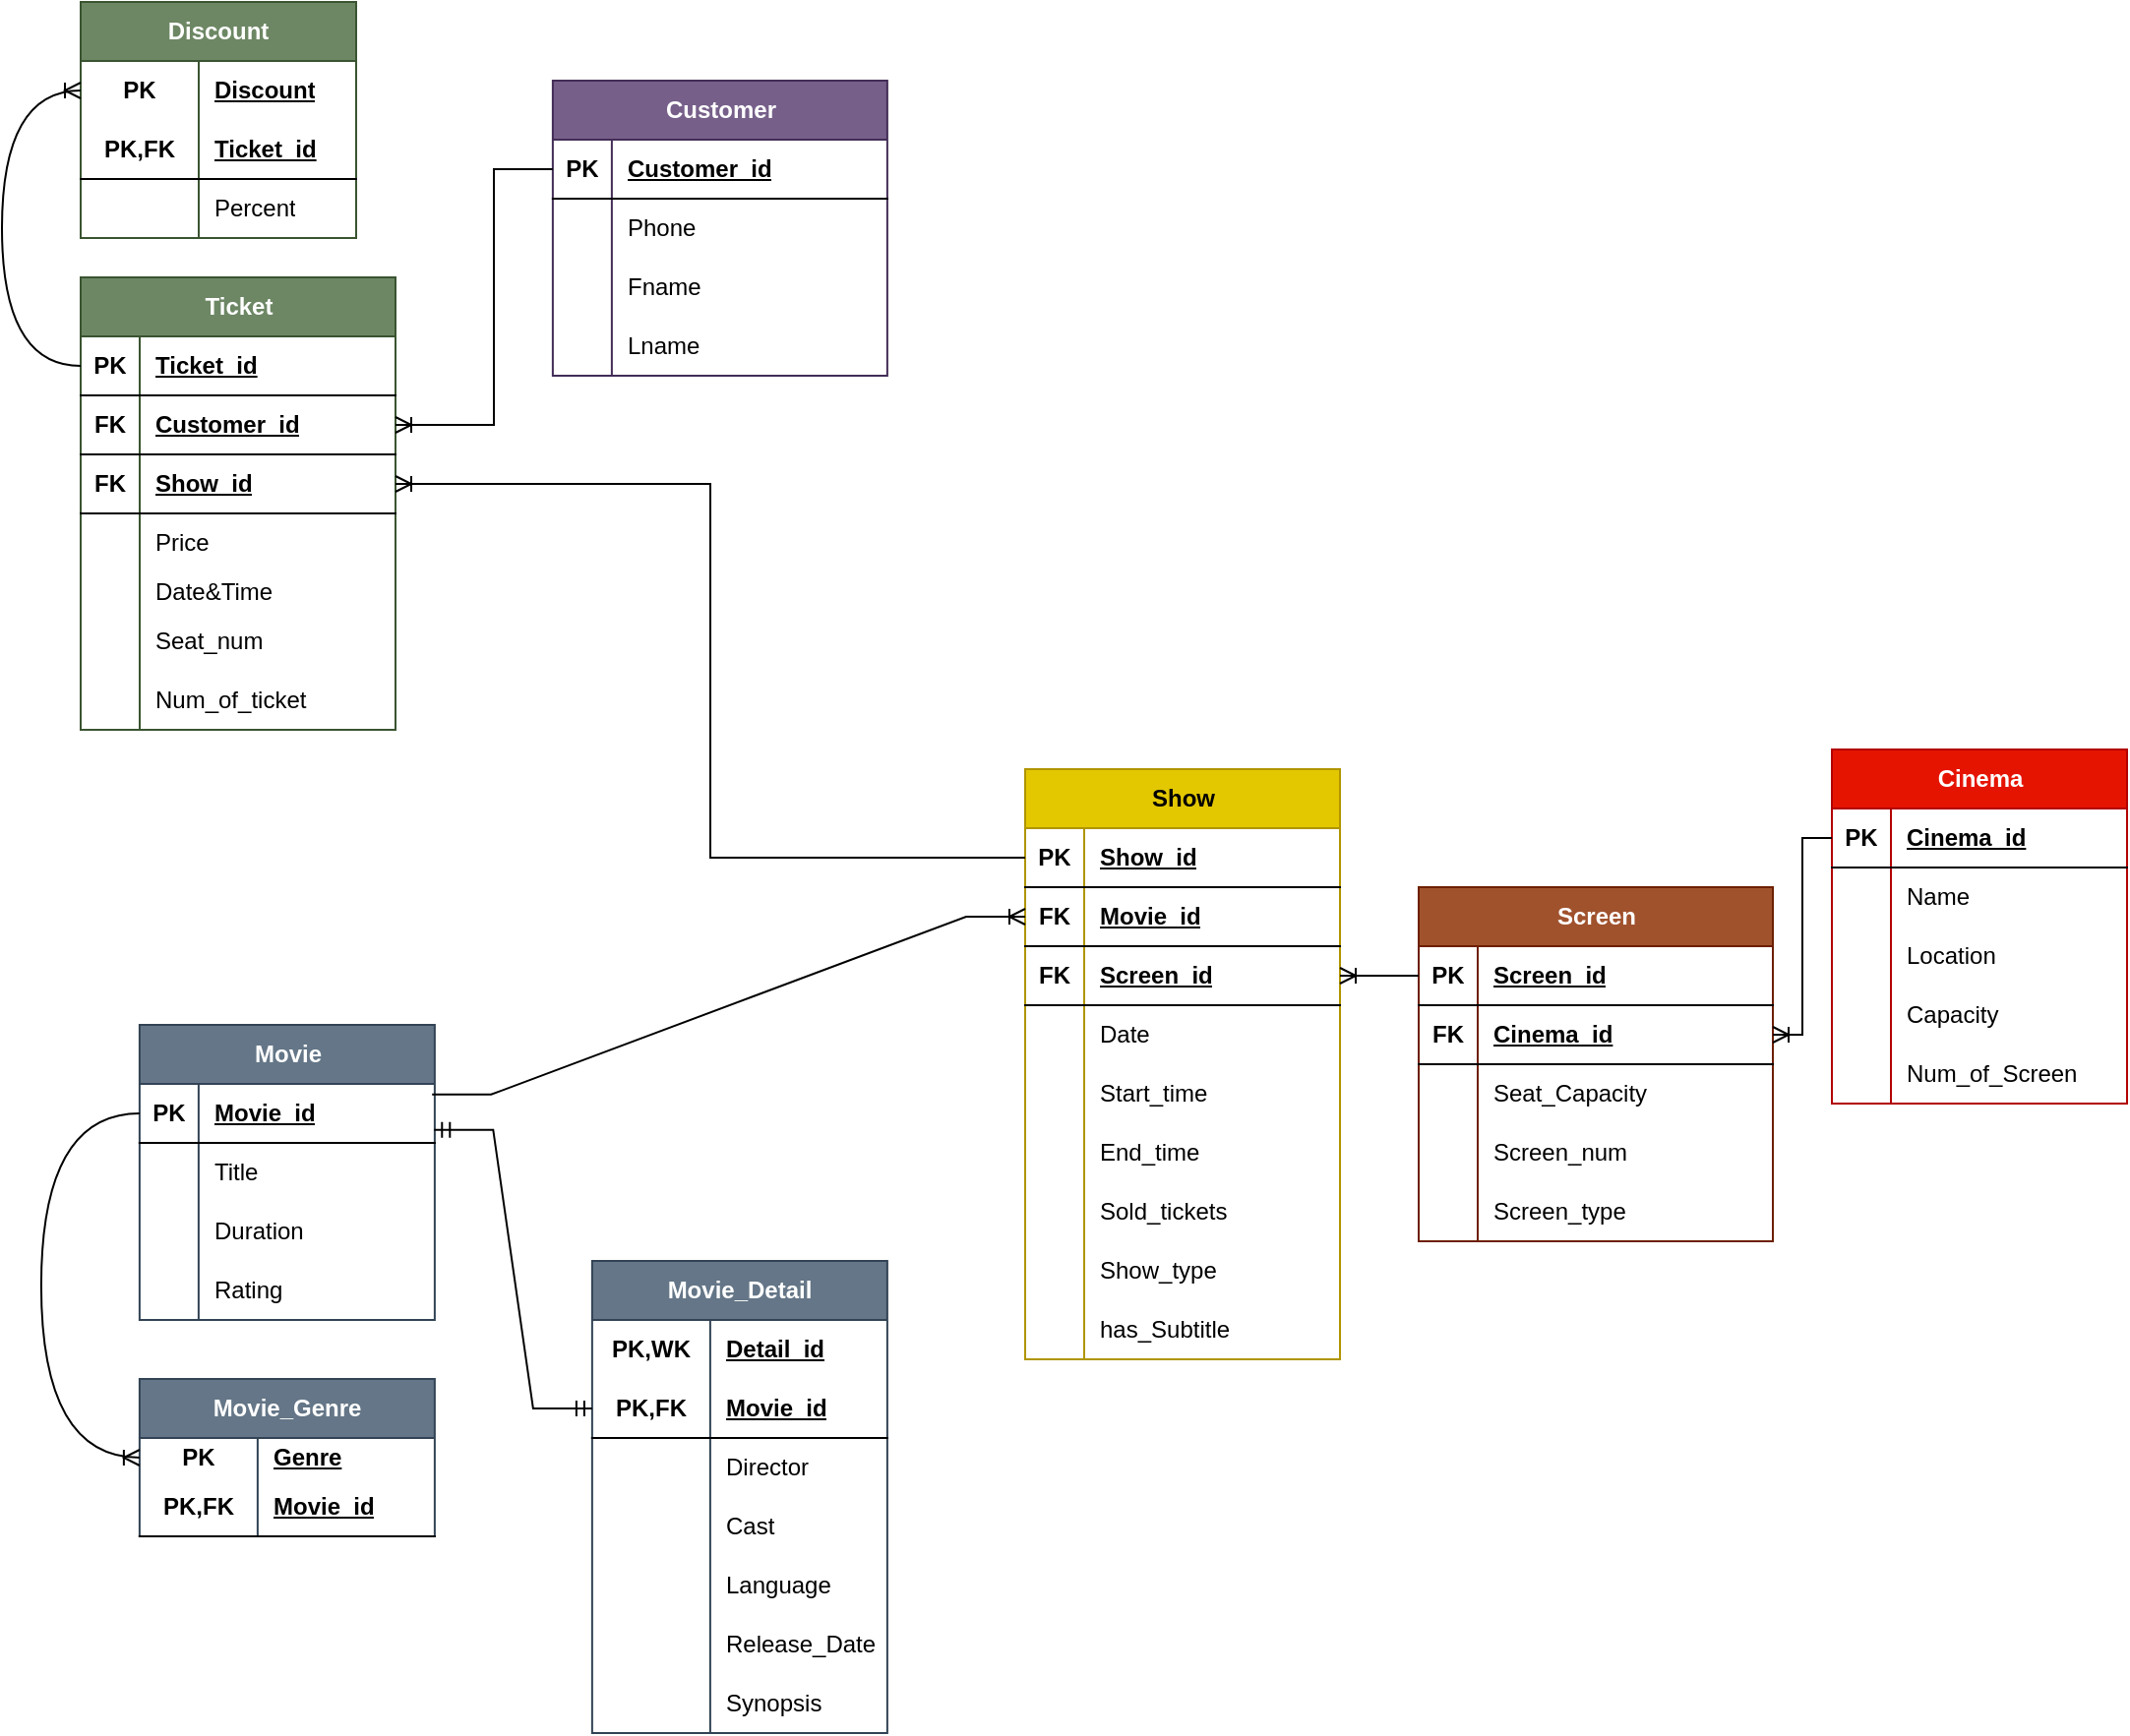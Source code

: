 <mxfile version="24.8.9">
  <diagram name="Page-1" id="zPYpOuKG7bTIzIyptH4X">
    <mxGraphModel dx="1358" dy="549" grid="1" gridSize="10" guides="1" tooltips="1" connect="1" arrows="1" fold="1" page="1" pageScale="1" pageWidth="1100" pageHeight="1700" math="0" shadow="0">
      <root>
        <mxCell id="0" />
        <mxCell id="1" parent="0" />
        <mxCell id="NVBRRM7AoFWzgKmn8d_e-18" value="Movie" style="shape=table;startSize=30;container=1;collapsible=1;childLayout=tableLayout;fixedRows=1;rowLines=0;fontStyle=1;align=center;resizeLast=1;html=1;fillColor=#647687;fontColor=#ffffff;strokeColor=#314354;" parent="1" vertex="1">
          <mxGeometry x="79.94" y="640" width="150" height="150" as="geometry" />
        </mxCell>
        <mxCell id="NVBRRM7AoFWzgKmn8d_e-19" value="" style="shape=tableRow;horizontal=0;startSize=0;swimlaneHead=0;swimlaneBody=0;fillColor=none;collapsible=0;dropTarget=0;points=[[0,0.5],[1,0.5]];portConstraint=eastwest;top=0;left=0;right=0;bottom=1;" parent="NVBRRM7AoFWzgKmn8d_e-18" vertex="1">
          <mxGeometry y="30" width="150" height="30" as="geometry" />
        </mxCell>
        <mxCell id="NVBRRM7AoFWzgKmn8d_e-20" value="PK" style="shape=partialRectangle;connectable=0;fillColor=none;top=0;left=0;bottom=0;right=0;fontStyle=1;overflow=hidden;whiteSpace=wrap;html=1;" parent="NVBRRM7AoFWzgKmn8d_e-19" vertex="1">
          <mxGeometry width="30" height="30" as="geometry">
            <mxRectangle width="30" height="30" as="alternateBounds" />
          </mxGeometry>
        </mxCell>
        <mxCell id="NVBRRM7AoFWzgKmn8d_e-21" value="Movie_id" style="shape=partialRectangle;connectable=0;fillColor=none;top=0;left=0;bottom=0;right=0;align=left;spacingLeft=6;fontStyle=5;overflow=hidden;whiteSpace=wrap;html=1;" parent="NVBRRM7AoFWzgKmn8d_e-19" vertex="1">
          <mxGeometry x="30" width="120" height="30" as="geometry">
            <mxRectangle width="120" height="30" as="alternateBounds" />
          </mxGeometry>
        </mxCell>
        <mxCell id="NVBRRM7AoFWzgKmn8d_e-25" value="" style="shape=tableRow;horizontal=0;startSize=0;swimlaneHead=0;swimlaneBody=0;fillColor=none;collapsible=0;dropTarget=0;points=[[0,0.5],[1,0.5]];portConstraint=eastwest;top=0;left=0;right=0;bottom=0;" parent="NVBRRM7AoFWzgKmn8d_e-18" vertex="1">
          <mxGeometry y="60" width="150" height="30" as="geometry" />
        </mxCell>
        <mxCell id="NVBRRM7AoFWzgKmn8d_e-26" value="" style="shape=partialRectangle;connectable=0;fillColor=none;top=0;left=0;bottom=0;right=0;editable=1;overflow=hidden;whiteSpace=wrap;html=1;" parent="NVBRRM7AoFWzgKmn8d_e-25" vertex="1">
          <mxGeometry width="30" height="30" as="geometry">
            <mxRectangle width="30" height="30" as="alternateBounds" />
          </mxGeometry>
        </mxCell>
        <mxCell id="NVBRRM7AoFWzgKmn8d_e-27" value="Title" style="shape=partialRectangle;connectable=0;fillColor=none;top=0;left=0;bottom=0;right=0;align=left;spacingLeft=6;overflow=hidden;whiteSpace=wrap;html=1;" parent="NVBRRM7AoFWzgKmn8d_e-25" vertex="1">
          <mxGeometry x="30" width="120" height="30" as="geometry">
            <mxRectangle width="120" height="30" as="alternateBounds" />
          </mxGeometry>
        </mxCell>
        <mxCell id="NVBRRM7AoFWzgKmn8d_e-22" value="" style="shape=tableRow;horizontal=0;startSize=0;swimlaneHead=0;swimlaneBody=0;fillColor=none;collapsible=0;dropTarget=0;points=[[0,0.5],[1,0.5]];portConstraint=eastwest;top=0;left=0;right=0;bottom=0;" parent="NVBRRM7AoFWzgKmn8d_e-18" vertex="1">
          <mxGeometry y="90" width="150" height="30" as="geometry" />
        </mxCell>
        <mxCell id="NVBRRM7AoFWzgKmn8d_e-23" value="" style="shape=partialRectangle;connectable=0;fillColor=none;top=0;left=0;bottom=0;right=0;editable=1;overflow=hidden;whiteSpace=wrap;html=1;" parent="NVBRRM7AoFWzgKmn8d_e-22" vertex="1">
          <mxGeometry width="30" height="30" as="geometry">
            <mxRectangle width="30" height="30" as="alternateBounds" />
          </mxGeometry>
        </mxCell>
        <mxCell id="NVBRRM7AoFWzgKmn8d_e-24" value="Duration" style="shape=partialRectangle;connectable=0;fillColor=none;top=0;left=0;bottom=0;right=0;align=left;spacingLeft=6;overflow=hidden;whiteSpace=wrap;html=1;" parent="NVBRRM7AoFWzgKmn8d_e-22" vertex="1">
          <mxGeometry x="30" width="120" height="30" as="geometry">
            <mxRectangle width="120" height="30" as="alternateBounds" />
          </mxGeometry>
        </mxCell>
        <mxCell id="NVBRRM7AoFWzgKmn8d_e-28" value="" style="shape=tableRow;horizontal=0;startSize=0;swimlaneHead=0;swimlaneBody=0;fillColor=none;collapsible=0;dropTarget=0;points=[[0,0.5],[1,0.5]];portConstraint=eastwest;top=0;left=0;right=0;bottom=0;" parent="NVBRRM7AoFWzgKmn8d_e-18" vertex="1">
          <mxGeometry y="120" width="150" height="30" as="geometry" />
        </mxCell>
        <mxCell id="NVBRRM7AoFWzgKmn8d_e-29" value="" style="shape=partialRectangle;connectable=0;fillColor=none;top=0;left=0;bottom=0;right=0;editable=1;overflow=hidden;whiteSpace=wrap;html=1;" parent="NVBRRM7AoFWzgKmn8d_e-28" vertex="1">
          <mxGeometry width="30" height="30" as="geometry">
            <mxRectangle width="30" height="30" as="alternateBounds" />
          </mxGeometry>
        </mxCell>
        <mxCell id="NVBRRM7AoFWzgKmn8d_e-30" value="Rating" style="shape=partialRectangle;connectable=0;fillColor=none;top=0;left=0;bottom=0;right=0;align=left;spacingLeft=6;overflow=hidden;whiteSpace=wrap;html=1;" parent="NVBRRM7AoFWzgKmn8d_e-28" vertex="1">
          <mxGeometry x="30" width="120" height="30" as="geometry">
            <mxRectangle width="120" height="30" as="alternateBounds" />
          </mxGeometry>
        </mxCell>
        <mxCell id="NVBRRM7AoFWzgKmn8d_e-76" value="&lt;span style=&quot;text-wrap-mode: nowrap;&quot;&gt;Movie_Genre&lt;/span&gt;" style="shape=table;startSize=30;container=1;collapsible=1;childLayout=tableLayout;fixedRows=1;rowLines=0;fontStyle=1;align=center;resizeLast=1;html=1;whiteSpace=wrap;fillColor=#647687;fontColor=#ffffff;strokeColor=#314354;" parent="1" vertex="1">
          <mxGeometry x="79.94" y="820" width="150" height="80" as="geometry" />
        </mxCell>
        <mxCell id="NVBRRM7AoFWzgKmn8d_e-77" value="" style="shape=tableRow;horizontal=0;startSize=0;swimlaneHead=0;swimlaneBody=0;fillColor=none;collapsible=0;dropTarget=0;points=[[0,0.5],[1,0.5]];portConstraint=eastwest;top=0;left=0;right=0;bottom=0;html=1;" parent="NVBRRM7AoFWzgKmn8d_e-76" vertex="1">
          <mxGeometry y="30" width="150" height="20" as="geometry" />
        </mxCell>
        <mxCell id="NVBRRM7AoFWzgKmn8d_e-78" value="PK" style="shape=partialRectangle;connectable=0;fillColor=none;top=0;left=0;bottom=0;right=0;fontStyle=1;overflow=hidden;html=1;whiteSpace=wrap;" parent="NVBRRM7AoFWzgKmn8d_e-77" vertex="1">
          <mxGeometry width="60" height="20" as="geometry">
            <mxRectangle width="60" height="20" as="alternateBounds" />
          </mxGeometry>
        </mxCell>
        <mxCell id="NVBRRM7AoFWzgKmn8d_e-79" value="Genre" style="shape=partialRectangle;connectable=0;fillColor=none;top=0;left=0;bottom=0;right=0;align=left;spacingLeft=6;fontStyle=5;overflow=hidden;html=1;whiteSpace=wrap;" parent="NVBRRM7AoFWzgKmn8d_e-77" vertex="1">
          <mxGeometry x="60" width="90" height="20" as="geometry">
            <mxRectangle width="90" height="20" as="alternateBounds" />
          </mxGeometry>
        </mxCell>
        <mxCell id="NVBRRM7AoFWzgKmn8d_e-80" value="" style="shape=tableRow;horizontal=0;startSize=0;swimlaneHead=0;swimlaneBody=0;fillColor=none;collapsible=0;dropTarget=0;points=[[0,0.5],[1,0.5]];portConstraint=eastwest;top=0;left=0;right=0;bottom=1;html=1;" parent="NVBRRM7AoFWzgKmn8d_e-76" vertex="1">
          <mxGeometry y="50" width="150" height="30" as="geometry" />
        </mxCell>
        <mxCell id="NVBRRM7AoFWzgKmn8d_e-81" value="PK,FK" style="shape=partialRectangle;connectable=0;fillColor=none;top=0;left=0;bottom=0;right=0;fontStyle=1;overflow=hidden;html=1;whiteSpace=wrap;" parent="NVBRRM7AoFWzgKmn8d_e-80" vertex="1">
          <mxGeometry width="60" height="30" as="geometry">
            <mxRectangle width="60" height="30" as="alternateBounds" />
          </mxGeometry>
        </mxCell>
        <mxCell id="NVBRRM7AoFWzgKmn8d_e-82" value="Movie_id" style="shape=partialRectangle;connectable=0;fillColor=none;top=0;left=0;bottom=0;right=0;align=left;spacingLeft=6;fontStyle=5;overflow=hidden;html=1;whiteSpace=wrap;" parent="NVBRRM7AoFWzgKmn8d_e-80" vertex="1">
          <mxGeometry x="60" width="90" height="30" as="geometry">
            <mxRectangle width="90" height="30" as="alternateBounds" />
          </mxGeometry>
        </mxCell>
        <mxCell id="NVBRRM7AoFWzgKmn8d_e-91" value="Show" style="shape=table;startSize=30;container=1;collapsible=1;childLayout=tableLayout;fixedRows=1;rowLines=0;fontStyle=1;align=center;resizeLast=1;html=1;fillColor=#e3c800;strokeColor=#B09500;fontColor=#000000;" parent="1" vertex="1">
          <mxGeometry x="530" y="510" width="160" height="300" as="geometry" />
        </mxCell>
        <mxCell id="NVBRRM7AoFWzgKmn8d_e-92" value="" style="shape=tableRow;horizontal=0;startSize=0;swimlaneHead=0;swimlaneBody=0;fillColor=none;collapsible=0;dropTarget=0;points=[[0,0.5],[1,0.5]];portConstraint=eastwest;top=0;left=0;right=0;bottom=1;" parent="NVBRRM7AoFWzgKmn8d_e-91" vertex="1">
          <mxGeometry y="30" width="160" height="30" as="geometry" />
        </mxCell>
        <mxCell id="NVBRRM7AoFWzgKmn8d_e-93" value="PK" style="shape=partialRectangle;connectable=0;fillColor=none;top=0;left=0;bottom=0;right=0;fontStyle=1;overflow=hidden;whiteSpace=wrap;html=1;" parent="NVBRRM7AoFWzgKmn8d_e-92" vertex="1">
          <mxGeometry width="30" height="30" as="geometry">
            <mxRectangle width="30" height="30" as="alternateBounds" />
          </mxGeometry>
        </mxCell>
        <mxCell id="NVBRRM7AoFWzgKmn8d_e-94" value="Show_id" style="shape=partialRectangle;connectable=0;fillColor=none;top=0;left=0;bottom=0;right=0;align=left;spacingLeft=6;fontStyle=5;overflow=hidden;whiteSpace=wrap;html=1;" parent="NVBRRM7AoFWzgKmn8d_e-92" vertex="1">
          <mxGeometry x="30" width="130" height="30" as="geometry">
            <mxRectangle width="130" height="30" as="alternateBounds" />
          </mxGeometry>
        </mxCell>
        <mxCell id="2wZsqM8-xWWpXdcsHLec-1" value="" style="shape=tableRow;horizontal=0;startSize=0;swimlaneHead=0;swimlaneBody=0;fillColor=none;collapsible=0;dropTarget=0;points=[[0,0.5],[1,0.5]];portConstraint=eastwest;top=0;left=0;right=0;bottom=1;" parent="NVBRRM7AoFWzgKmn8d_e-91" vertex="1">
          <mxGeometry y="60" width="160" height="30" as="geometry" />
        </mxCell>
        <mxCell id="2wZsqM8-xWWpXdcsHLec-2" value="FK" style="shape=partialRectangle;connectable=0;fillColor=none;top=0;left=0;bottom=0;right=0;fontStyle=1;overflow=hidden;whiteSpace=wrap;html=1;" parent="2wZsqM8-xWWpXdcsHLec-1" vertex="1">
          <mxGeometry width="30" height="30" as="geometry">
            <mxRectangle width="30" height="30" as="alternateBounds" />
          </mxGeometry>
        </mxCell>
        <mxCell id="2wZsqM8-xWWpXdcsHLec-3" value="Movie_id" style="shape=partialRectangle;connectable=0;fillColor=none;top=0;left=0;bottom=0;right=0;align=left;spacingLeft=6;fontStyle=5;overflow=hidden;whiteSpace=wrap;html=1;" parent="2wZsqM8-xWWpXdcsHLec-1" vertex="1">
          <mxGeometry x="30" width="130" height="30" as="geometry">
            <mxRectangle width="130" height="30" as="alternateBounds" />
          </mxGeometry>
        </mxCell>
        <mxCell id="2wZsqM8-xWWpXdcsHLec-7" value="" style="shape=tableRow;horizontal=0;startSize=0;swimlaneHead=0;swimlaneBody=0;fillColor=none;collapsible=0;dropTarget=0;points=[[0,0.5],[1,0.5]];portConstraint=eastwest;top=0;left=0;right=0;bottom=1;" parent="NVBRRM7AoFWzgKmn8d_e-91" vertex="1">
          <mxGeometry y="90" width="160" height="30" as="geometry" />
        </mxCell>
        <mxCell id="2wZsqM8-xWWpXdcsHLec-8" value="FK" style="shape=partialRectangle;connectable=0;fillColor=none;top=0;left=0;bottom=0;right=0;fontStyle=1;overflow=hidden;whiteSpace=wrap;html=1;" parent="2wZsqM8-xWWpXdcsHLec-7" vertex="1">
          <mxGeometry width="30" height="30" as="geometry">
            <mxRectangle width="30" height="30" as="alternateBounds" />
          </mxGeometry>
        </mxCell>
        <mxCell id="2wZsqM8-xWWpXdcsHLec-9" value="Screen_id" style="shape=partialRectangle;connectable=0;fillColor=none;top=0;left=0;bottom=0;right=0;align=left;spacingLeft=6;fontStyle=5;overflow=hidden;whiteSpace=wrap;html=1;" parent="2wZsqM8-xWWpXdcsHLec-7" vertex="1">
          <mxGeometry x="30" width="130" height="30" as="geometry">
            <mxRectangle width="130" height="30" as="alternateBounds" />
          </mxGeometry>
        </mxCell>
        <mxCell id="NVBRRM7AoFWzgKmn8d_e-95" value="" style="shape=tableRow;horizontal=0;startSize=0;swimlaneHead=0;swimlaneBody=0;fillColor=none;collapsible=0;dropTarget=0;points=[[0,0.5],[1,0.5]];portConstraint=eastwest;top=0;left=0;right=0;bottom=0;" parent="NVBRRM7AoFWzgKmn8d_e-91" vertex="1">
          <mxGeometry y="120" width="160" height="30" as="geometry" />
        </mxCell>
        <mxCell id="NVBRRM7AoFWzgKmn8d_e-96" value="" style="shape=partialRectangle;connectable=0;fillColor=none;top=0;left=0;bottom=0;right=0;editable=1;overflow=hidden;whiteSpace=wrap;html=1;" parent="NVBRRM7AoFWzgKmn8d_e-95" vertex="1">
          <mxGeometry width="30" height="30" as="geometry">
            <mxRectangle width="30" height="30" as="alternateBounds" />
          </mxGeometry>
        </mxCell>
        <mxCell id="NVBRRM7AoFWzgKmn8d_e-97" value="Date" style="shape=partialRectangle;connectable=0;fillColor=none;top=0;left=0;bottom=0;right=0;align=left;spacingLeft=6;overflow=hidden;whiteSpace=wrap;html=1;" parent="NVBRRM7AoFWzgKmn8d_e-95" vertex="1">
          <mxGeometry x="30" width="130" height="30" as="geometry">
            <mxRectangle width="130" height="30" as="alternateBounds" />
          </mxGeometry>
        </mxCell>
        <mxCell id="NVBRRM7AoFWzgKmn8d_e-98" value="" style="shape=tableRow;horizontal=0;startSize=0;swimlaneHead=0;swimlaneBody=0;fillColor=none;collapsible=0;dropTarget=0;points=[[0,0.5],[1,0.5]];portConstraint=eastwest;top=0;left=0;right=0;bottom=0;" parent="NVBRRM7AoFWzgKmn8d_e-91" vertex="1">
          <mxGeometry y="150" width="160" height="30" as="geometry" />
        </mxCell>
        <mxCell id="NVBRRM7AoFWzgKmn8d_e-99" value="" style="shape=partialRectangle;connectable=0;fillColor=none;top=0;left=0;bottom=0;right=0;editable=1;overflow=hidden;whiteSpace=wrap;html=1;" parent="NVBRRM7AoFWzgKmn8d_e-98" vertex="1">
          <mxGeometry width="30" height="30" as="geometry">
            <mxRectangle width="30" height="30" as="alternateBounds" />
          </mxGeometry>
        </mxCell>
        <mxCell id="NVBRRM7AoFWzgKmn8d_e-100" value="Start_time" style="shape=partialRectangle;connectable=0;fillColor=none;top=0;left=0;bottom=0;right=0;align=left;spacingLeft=6;overflow=hidden;whiteSpace=wrap;html=1;" parent="NVBRRM7AoFWzgKmn8d_e-98" vertex="1">
          <mxGeometry x="30" width="130" height="30" as="geometry">
            <mxRectangle width="130" height="30" as="alternateBounds" />
          </mxGeometry>
        </mxCell>
        <mxCell id="NVBRRM7AoFWzgKmn8d_e-101" value="" style="shape=tableRow;horizontal=0;startSize=0;swimlaneHead=0;swimlaneBody=0;fillColor=none;collapsible=0;dropTarget=0;points=[[0,0.5],[1,0.5]];portConstraint=eastwest;top=0;left=0;right=0;bottom=0;" parent="NVBRRM7AoFWzgKmn8d_e-91" vertex="1">
          <mxGeometry y="180" width="160" height="30" as="geometry" />
        </mxCell>
        <mxCell id="NVBRRM7AoFWzgKmn8d_e-102" value="" style="shape=partialRectangle;connectable=0;fillColor=none;top=0;left=0;bottom=0;right=0;editable=1;overflow=hidden;whiteSpace=wrap;html=1;" parent="NVBRRM7AoFWzgKmn8d_e-101" vertex="1">
          <mxGeometry width="30" height="30" as="geometry">
            <mxRectangle width="30" height="30" as="alternateBounds" />
          </mxGeometry>
        </mxCell>
        <mxCell id="NVBRRM7AoFWzgKmn8d_e-103" value="End_time" style="shape=partialRectangle;connectable=0;fillColor=none;top=0;left=0;bottom=0;right=0;align=left;spacingLeft=6;overflow=hidden;whiteSpace=wrap;html=1;" parent="NVBRRM7AoFWzgKmn8d_e-101" vertex="1">
          <mxGeometry x="30" width="130" height="30" as="geometry">
            <mxRectangle width="130" height="30" as="alternateBounds" />
          </mxGeometry>
        </mxCell>
        <mxCell id="NVBRRM7AoFWzgKmn8d_e-130" value="" style="shape=tableRow;horizontal=0;startSize=0;swimlaneHead=0;swimlaneBody=0;fillColor=none;collapsible=0;dropTarget=0;points=[[0,0.5],[1,0.5]];portConstraint=eastwest;top=0;left=0;right=0;bottom=0;" parent="NVBRRM7AoFWzgKmn8d_e-91" vertex="1">
          <mxGeometry y="210" width="160" height="30" as="geometry" />
        </mxCell>
        <mxCell id="NVBRRM7AoFWzgKmn8d_e-131" value="" style="shape=partialRectangle;connectable=0;fillColor=none;top=0;left=0;bottom=0;right=0;editable=1;overflow=hidden;whiteSpace=wrap;html=1;" parent="NVBRRM7AoFWzgKmn8d_e-130" vertex="1">
          <mxGeometry width="30" height="30" as="geometry">
            <mxRectangle width="30" height="30" as="alternateBounds" />
          </mxGeometry>
        </mxCell>
        <mxCell id="NVBRRM7AoFWzgKmn8d_e-132" value="Sold_tickets" style="shape=partialRectangle;connectable=0;fillColor=none;top=0;left=0;bottom=0;right=0;align=left;spacingLeft=6;overflow=hidden;whiteSpace=wrap;html=1;" parent="NVBRRM7AoFWzgKmn8d_e-130" vertex="1">
          <mxGeometry x="30" width="130" height="30" as="geometry">
            <mxRectangle width="130" height="30" as="alternateBounds" />
          </mxGeometry>
        </mxCell>
        <mxCell id="2wZsqM8-xWWpXdcsHLec-4" value="" style="shape=tableRow;horizontal=0;startSize=0;swimlaneHead=0;swimlaneBody=0;fillColor=none;collapsible=0;dropTarget=0;points=[[0,0.5],[1,0.5]];portConstraint=eastwest;top=0;left=0;right=0;bottom=0;" parent="NVBRRM7AoFWzgKmn8d_e-91" vertex="1">
          <mxGeometry y="240" width="160" height="30" as="geometry" />
        </mxCell>
        <mxCell id="2wZsqM8-xWWpXdcsHLec-5" value="" style="shape=partialRectangle;connectable=0;fillColor=none;top=0;left=0;bottom=0;right=0;editable=1;overflow=hidden;whiteSpace=wrap;html=1;" parent="2wZsqM8-xWWpXdcsHLec-4" vertex="1">
          <mxGeometry width="30" height="30" as="geometry">
            <mxRectangle width="30" height="30" as="alternateBounds" />
          </mxGeometry>
        </mxCell>
        <mxCell id="2wZsqM8-xWWpXdcsHLec-6" value="Show_type" style="shape=partialRectangle;connectable=0;fillColor=none;top=0;left=0;bottom=0;right=0;align=left;spacingLeft=6;overflow=hidden;whiteSpace=wrap;html=1;" parent="2wZsqM8-xWWpXdcsHLec-4" vertex="1">
          <mxGeometry x="30" width="130" height="30" as="geometry">
            <mxRectangle width="130" height="30" as="alternateBounds" />
          </mxGeometry>
        </mxCell>
        <mxCell id="2wZsqM8-xWWpXdcsHLec-38" value="" style="shape=tableRow;horizontal=0;startSize=0;swimlaneHead=0;swimlaneBody=0;fillColor=none;collapsible=0;dropTarget=0;points=[[0,0.5],[1,0.5]];portConstraint=eastwest;top=0;left=0;right=0;bottom=0;" parent="NVBRRM7AoFWzgKmn8d_e-91" vertex="1">
          <mxGeometry y="270" width="160" height="30" as="geometry" />
        </mxCell>
        <mxCell id="2wZsqM8-xWWpXdcsHLec-39" value="" style="shape=partialRectangle;connectable=0;fillColor=none;top=0;left=0;bottom=0;right=0;editable=1;overflow=hidden;whiteSpace=wrap;html=1;" parent="2wZsqM8-xWWpXdcsHLec-38" vertex="1">
          <mxGeometry width="30" height="30" as="geometry">
            <mxRectangle width="30" height="30" as="alternateBounds" />
          </mxGeometry>
        </mxCell>
        <mxCell id="2wZsqM8-xWWpXdcsHLec-40" value="has_Subtitle" style="shape=partialRectangle;connectable=0;fillColor=none;top=0;left=0;bottom=0;right=0;align=left;spacingLeft=6;overflow=hidden;whiteSpace=wrap;html=1;" parent="2wZsqM8-xWWpXdcsHLec-38" vertex="1">
          <mxGeometry x="30" width="130" height="30" as="geometry">
            <mxRectangle width="130" height="30" as="alternateBounds" />
          </mxGeometry>
        </mxCell>
        <mxCell id="NVBRRM7AoFWzgKmn8d_e-136" value="Ticket" style="shape=table;startSize=30;container=1;collapsible=1;childLayout=tableLayout;fixedRows=1;rowLines=0;fontStyle=1;align=center;resizeLast=1;html=1;fillColor=#6d8764;fontColor=#ffffff;strokeColor=#3A5431;" parent="1" vertex="1">
          <mxGeometry x="50" y="260" width="160" height="230" as="geometry" />
        </mxCell>
        <mxCell id="NVBRRM7AoFWzgKmn8d_e-137" value="" style="shape=tableRow;horizontal=0;startSize=0;swimlaneHead=0;swimlaneBody=0;fillColor=none;collapsible=0;dropTarget=0;points=[[0,0.5],[1,0.5]];portConstraint=eastwest;top=0;left=0;right=0;bottom=1;" parent="NVBRRM7AoFWzgKmn8d_e-136" vertex="1">
          <mxGeometry y="30" width="160" height="30" as="geometry" />
        </mxCell>
        <mxCell id="NVBRRM7AoFWzgKmn8d_e-138" value="PK" style="shape=partialRectangle;connectable=0;fillColor=none;top=0;left=0;bottom=0;right=0;fontStyle=1;overflow=hidden;whiteSpace=wrap;html=1;" parent="NVBRRM7AoFWzgKmn8d_e-137" vertex="1">
          <mxGeometry width="30" height="30" as="geometry">
            <mxRectangle width="30" height="30" as="alternateBounds" />
          </mxGeometry>
        </mxCell>
        <mxCell id="NVBRRM7AoFWzgKmn8d_e-139" value="Ticket_id" style="shape=partialRectangle;connectable=0;fillColor=none;top=0;left=0;bottom=0;right=0;align=left;spacingLeft=6;fontStyle=5;overflow=hidden;whiteSpace=wrap;html=1;" parent="NVBRRM7AoFWzgKmn8d_e-137" vertex="1">
          <mxGeometry x="30" width="130" height="30" as="geometry">
            <mxRectangle width="130" height="30" as="alternateBounds" />
          </mxGeometry>
        </mxCell>
        <mxCell id="2wZsqM8-xWWpXdcsHLec-44" value="" style="shape=tableRow;horizontal=0;startSize=0;swimlaneHead=0;swimlaneBody=0;fillColor=none;collapsible=0;dropTarget=0;points=[[0,0.5],[1,0.5]];portConstraint=eastwest;top=0;left=0;right=0;bottom=1;" parent="NVBRRM7AoFWzgKmn8d_e-136" vertex="1">
          <mxGeometry y="60" width="160" height="30" as="geometry" />
        </mxCell>
        <mxCell id="2wZsqM8-xWWpXdcsHLec-45" value="FK" style="shape=partialRectangle;connectable=0;fillColor=none;top=0;left=0;bottom=0;right=0;fontStyle=1;overflow=hidden;whiteSpace=wrap;html=1;" parent="2wZsqM8-xWWpXdcsHLec-44" vertex="1">
          <mxGeometry width="30" height="30" as="geometry">
            <mxRectangle width="30" height="30" as="alternateBounds" />
          </mxGeometry>
        </mxCell>
        <mxCell id="2wZsqM8-xWWpXdcsHLec-46" value="Customer_id" style="shape=partialRectangle;connectable=0;fillColor=none;top=0;left=0;bottom=0;right=0;align=left;spacingLeft=6;fontStyle=5;overflow=hidden;whiteSpace=wrap;html=1;" parent="2wZsqM8-xWWpXdcsHLec-44" vertex="1">
          <mxGeometry x="30" width="130" height="30" as="geometry">
            <mxRectangle width="130" height="30" as="alternateBounds" />
          </mxGeometry>
        </mxCell>
        <mxCell id="2wZsqM8-xWWpXdcsHLec-41" value="" style="shape=tableRow;horizontal=0;startSize=0;swimlaneHead=0;swimlaneBody=0;fillColor=none;collapsible=0;dropTarget=0;points=[[0,0.5],[1,0.5]];portConstraint=eastwest;top=0;left=0;right=0;bottom=1;" parent="NVBRRM7AoFWzgKmn8d_e-136" vertex="1">
          <mxGeometry y="90" width="160" height="30" as="geometry" />
        </mxCell>
        <mxCell id="2wZsqM8-xWWpXdcsHLec-42" value="FK" style="shape=partialRectangle;connectable=0;fillColor=none;top=0;left=0;bottom=0;right=0;fontStyle=1;overflow=hidden;whiteSpace=wrap;html=1;" parent="2wZsqM8-xWWpXdcsHLec-41" vertex="1">
          <mxGeometry width="30" height="30" as="geometry">
            <mxRectangle width="30" height="30" as="alternateBounds" />
          </mxGeometry>
        </mxCell>
        <mxCell id="2wZsqM8-xWWpXdcsHLec-43" value="Show_id" style="shape=partialRectangle;connectable=0;fillColor=none;top=0;left=0;bottom=0;right=0;align=left;spacingLeft=6;fontStyle=5;overflow=hidden;whiteSpace=wrap;html=1;" parent="2wZsqM8-xWWpXdcsHLec-41" vertex="1">
          <mxGeometry x="30" width="130" height="30" as="geometry">
            <mxRectangle width="130" height="30" as="alternateBounds" />
          </mxGeometry>
        </mxCell>
        <mxCell id="NVBRRM7AoFWzgKmn8d_e-140" value="" style="shape=tableRow;horizontal=0;startSize=0;swimlaneHead=0;swimlaneBody=0;fillColor=none;collapsible=0;dropTarget=0;points=[[0,0.5],[1,0.5]];portConstraint=eastwest;top=0;left=0;right=0;bottom=0;" parent="NVBRRM7AoFWzgKmn8d_e-136" vertex="1">
          <mxGeometry y="120" width="160" height="30" as="geometry" />
        </mxCell>
        <mxCell id="NVBRRM7AoFWzgKmn8d_e-141" value="" style="shape=partialRectangle;connectable=0;fillColor=none;top=0;left=0;bottom=0;right=0;editable=1;overflow=hidden;whiteSpace=wrap;html=1;" parent="NVBRRM7AoFWzgKmn8d_e-140" vertex="1">
          <mxGeometry width="30" height="30" as="geometry">
            <mxRectangle width="30" height="30" as="alternateBounds" />
          </mxGeometry>
        </mxCell>
        <mxCell id="NVBRRM7AoFWzgKmn8d_e-142" value="Price" style="shape=partialRectangle;connectable=0;fillColor=none;top=0;left=0;bottom=0;right=0;align=left;spacingLeft=6;overflow=hidden;whiteSpace=wrap;html=1;" parent="NVBRRM7AoFWzgKmn8d_e-140" vertex="1">
          <mxGeometry x="30" width="130" height="30" as="geometry">
            <mxRectangle width="130" height="30" as="alternateBounds" />
          </mxGeometry>
        </mxCell>
        <mxCell id="NVBRRM7AoFWzgKmn8d_e-143" value="" style="shape=tableRow;horizontal=0;startSize=0;swimlaneHead=0;swimlaneBody=0;fillColor=none;collapsible=0;dropTarget=0;points=[[0,0.5],[1,0.5]];portConstraint=eastwest;top=0;left=0;right=0;bottom=0;" parent="NVBRRM7AoFWzgKmn8d_e-136" vertex="1">
          <mxGeometry y="150" width="160" height="20" as="geometry" />
        </mxCell>
        <mxCell id="NVBRRM7AoFWzgKmn8d_e-144" value="" style="shape=partialRectangle;connectable=0;fillColor=none;top=0;left=0;bottom=0;right=0;editable=1;overflow=hidden;whiteSpace=wrap;html=1;" parent="NVBRRM7AoFWzgKmn8d_e-143" vertex="1">
          <mxGeometry width="30" height="20" as="geometry">
            <mxRectangle width="30" height="20" as="alternateBounds" />
          </mxGeometry>
        </mxCell>
        <mxCell id="NVBRRM7AoFWzgKmn8d_e-145" value="Date&amp;amp;Time" style="shape=partialRectangle;connectable=0;fillColor=none;top=0;left=0;bottom=0;right=0;align=left;spacingLeft=6;overflow=hidden;whiteSpace=wrap;html=1;" parent="NVBRRM7AoFWzgKmn8d_e-143" vertex="1">
          <mxGeometry x="30" width="130" height="20" as="geometry">
            <mxRectangle width="130" height="20" as="alternateBounds" />
          </mxGeometry>
        </mxCell>
        <mxCell id="NVBRRM7AoFWzgKmn8d_e-146" value="" style="shape=tableRow;horizontal=0;startSize=0;swimlaneHead=0;swimlaneBody=0;fillColor=none;collapsible=0;dropTarget=0;points=[[0,0.5],[1,0.5]];portConstraint=eastwest;top=0;left=0;right=0;bottom=0;" parent="NVBRRM7AoFWzgKmn8d_e-136" vertex="1">
          <mxGeometry y="170" width="160" height="30" as="geometry" />
        </mxCell>
        <mxCell id="NVBRRM7AoFWzgKmn8d_e-147" value="" style="shape=partialRectangle;connectable=0;fillColor=none;top=0;left=0;bottom=0;right=0;editable=1;overflow=hidden;whiteSpace=wrap;html=1;" parent="NVBRRM7AoFWzgKmn8d_e-146" vertex="1">
          <mxGeometry width="30" height="30" as="geometry">
            <mxRectangle width="30" height="30" as="alternateBounds" />
          </mxGeometry>
        </mxCell>
        <mxCell id="NVBRRM7AoFWzgKmn8d_e-148" value="Seat_num" style="shape=partialRectangle;connectable=0;fillColor=none;top=0;left=0;bottom=0;right=0;align=left;spacingLeft=6;overflow=hidden;whiteSpace=wrap;html=1;" parent="NVBRRM7AoFWzgKmn8d_e-146" vertex="1">
          <mxGeometry x="30" width="130" height="30" as="geometry">
            <mxRectangle width="130" height="30" as="alternateBounds" />
          </mxGeometry>
        </mxCell>
        <mxCell id="2wZsqM8-xWWpXdcsHLec-47" value="" style="shape=tableRow;horizontal=0;startSize=0;swimlaneHead=0;swimlaneBody=0;fillColor=none;collapsible=0;dropTarget=0;points=[[0,0.5],[1,0.5]];portConstraint=eastwest;top=0;left=0;right=0;bottom=0;" parent="NVBRRM7AoFWzgKmn8d_e-136" vertex="1">
          <mxGeometry y="200" width="160" height="30" as="geometry" />
        </mxCell>
        <mxCell id="2wZsqM8-xWWpXdcsHLec-48" value="" style="shape=partialRectangle;connectable=0;fillColor=none;top=0;left=0;bottom=0;right=0;editable=1;overflow=hidden;whiteSpace=wrap;html=1;" parent="2wZsqM8-xWWpXdcsHLec-47" vertex="1">
          <mxGeometry width="30" height="30" as="geometry">
            <mxRectangle width="30" height="30" as="alternateBounds" />
          </mxGeometry>
        </mxCell>
        <mxCell id="2wZsqM8-xWWpXdcsHLec-49" value="Num_of_ticket" style="shape=partialRectangle;connectable=0;fillColor=none;top=0;left=0;bottom=0;right=0;align=left;spacingLeft=6;overflow=hidden;whiteSpace=wrap;html=1;" parent="2wZsqM8-xWWpXdcsHLec-47" vertex="1">
          <mxGeometry x="30" width="130" height="30" as="geometry">
            <mxRectangle width="130" height="30" as="alternateBounds" />
          </mxGeometry>
        </mxCell>
        <mxCell id="MYVsAKuaCJzgzAzGF9Qy-1" value="Customer" style="shape=table;startSize=30;container=1;collapsible=1;childLayout=tableLayout;fixedRows=1;rowLines=0;fontStyle=1;align=center;resizeLast=1;html=1;fillColor=#76608a;strokeColor=#432D57;fontColor=#ffffff;" parent="1" vertex="1">
          <mxGeometry x="289.94" y="160" width="170" height="150" as="geometry" />
        </mxCell>
        <mxCell id="MYVsAKuaCJzgzAzGF9Qy-2" value="" style="shape=tableRow;horizontal=0;startSize=0;swimlaneHead=0;swimlaneBody=0;fillColor=none;collapsible=0;dropTarget=0;points=[[0,0.5],[1,0.5]];portConstraint=eastwest;top=0;left=0;right=0;bottom=1;" parent="MYVsAKuaCJzgzAzGF9Qy-1" vertex="1">
          <mxGeometry y="30" width="170" height="30" as="geometry" />
        </mxCell>
        <mxCell id="MYVsAKuaCJzgzAzGF9Qy-3" value="PK" style="shape=partialRectangle;connectable=0;fillColor=none;top=0;left=0;bottom=0;right=0;fontStyle=1;overflow=hidden;whiteSpace=wrap;html=1;" parent="MYVsAKuaCJzgzAzGF9Qy-2" vertex="1">
          <mxGeometry width="30" height="30" as="geometry">
            <mxRectangle width="30" height="30" as="alternateBounds" />
          </mxGeometry>
        </mxCell>
        <mxCell id="MYVsAKuaCJzgzAzGF9Qy-4" value="Customer_id" style="shape=partialRectangle;connectable=0;fillColor=none;top=0;left=0;bottom=0;right=0;align=left;spacingLeft=6;fontStyle=5;overflow=hidden;whiteSpace=wrap;html=1;" parent="MYVsAKuaCJzgzAzGF9Qy-2" vertex="1">
          <mxGeometry x="30" width="140" height="30" as="geometry">
            <mxRectangle width="140" height="30" as="alternateBounds" />
          </mxGeometry>
        </mxCell>
        <mxCell id="MYVsAKuaCJzgzAzGF9Qy-5" value="" style="shape=tableRow;horizontal=0;startSize=0;swimlaneHead=0;swimlaneBody=0;fillColor=none;collapsible=0;dropTarget=0;points=[[0,0.5],[1,0.5]];portConstraint=eastwest;top=0;left=0;right=0;bottom=0;" parent="MYVsAKuaCJzgzAzGF9Qy-1" vertex="1">
          <mxGeometry y="60" width="170" height="30" as="geometry" />
        </mxCell>
        <mxCell id="MYVsAKuaCJzgzAzGF9Qy-6" value="" style="shape=partialRectangle;connectable=0;fillColor=none;top=0;left=0;bottom=0;right=0;editable=1;overflow=hidden;whiteSpace=wrap;html=1;" parent="MYVsAKuaCJzgzAzGF9Qy-5" vertex="1">
          <mxGeometry width="30" height="30" as="geometry">
            <mxRectangle width="30" height="30" as="alternateBounds" />
          </mxGeometry>
        </mxCell>
        <mxCell id="MYVsAKuaCJzgzAzGF9Qy-7" value="Phone" style="shape=partialRectangle;connectable=0;fillColor=none;top=0;left=0;bottom=0;right=0;align=left;spacingLeft=6;overflow=hidden;whiteSpace=wrap;html=1;" parent="MYVsAKuaCJzgzAzGF9Qy-5" vertex="1">
          <mxGeometry x="30" width="140" height="30" as="geometry">
            <mxRectangle width="140" height="30" as="alternateBounds" />
          </mxGeometry>
        </mxCell>
        <mxCell id="MYVsAKuaCJzgzAzGF9Qy-8" value="" style="shape=tableRow;horizontal=0;startSize=0;swimlaneHead=0;swimlaneBody=0;fillColor=none;collapsible=0;dropTarget=0;points=[[0,0.5],[1,0.5]];portConstraint=eastwest;top=0;left=0;right=0;bottom=0;" parent="MYVsAKuaCJzgzAzGF9Qy-1" vertex="1">
          <mxGeometry y="90" width="170" height="30" as="geometry" />
        </mxCell>
        <mxCell id="MYVsAKuaCJzgzAzGF9Qy-9" value="" style="shape=partialRectangle;connectable=0;fillColor=none;top=0;left=0;bottom=0;right=0;editable=1;overflow=hidden;whiteSpace=wrap;html=1;" parent="MYVsAKuaCJzgzAzGF9Qy-8" vertex="1">
          <mxGeometry width="30" height="30" as="geometry">
            <mxRectangle width="30" height="30" as="alternateBounds" />
          </mxGeometry>
        </mxCell>
        <mxCell id="MYVsAKuaCJzgzAzGF9Qy-10" value="Fname" style="shape=partialRectangle;connectable=0;fillColor=none;top=0;left=0;bottom=0;right=0;align=left;spacingLeft=6;overflow=hidden;whiteSpace=wrap;html=1;" parent="MYVsAKuaCJzgzAzGF9Qy-8" vertex="1">
          <mxGeometry x="30" width="140" height="30" as="geometry">
            <mxRectangle width="140" height="30" as="alternateBounds" />
          </mxGeometry>
        </mxCell>
        <mxCell id="MYVsAKuaCJzgzAzGF9Qy-11" value="" style="shape=tableRow;horizontal=0;startSize=0;swimlaneHead=0;swimlaneBody=0;fillColor=none;collapsible=0;dropTarget=0;points=[[0,0.5],[1,0.5]];portConstraint=eastwest;top=0;left=0;right=0;bottom=0;" parent="MYVsAKuaCJzgzAzGF9Qy-1" vertex="1">
          <mxGeometry y="120" width="170" height="30" as="geometry" />
        </mxCell>
        <mxCell id="MYVsAKuaCJzgzAzGF9Qy-12" value="" style="shape=partialRectangle;connectable=0;fillColor=none;top=0;left=0;bottom=0;right=0;editable=1;overflow=hidden;whiteSpace=wrap;html=1;" parent="MYVsAKuaCJzgzAzGF9Qy-11" vertex="1">
          <mxGeometry width="30" height="30" as="geometry">
            <mxRectangle width="30" height="30" as="alternateBounds" />
          </mxGeometry>
        </mxCell>
        <mxCell id="MYVsAKuaCJzgzAzGF9Qy-13" value="Lname" style="shape=partialRectangle;connectable=0;fillColor=none;top=0;left=0;bottom=0;right=0;align=left;spacingLeft=6;overflow=hidden;whiteSpace=wrap;html=1;" parent="MYVsAKuaCJzgzAzGF9Qy-11" vertex="1">
          <mxGeometry x="30" width="140" height="30" as="geometry">
            <mxRectangle width="140" height="30" as="alternateBounds" />
          </mxGeometry>
        </mxCell>
        <mxCell id="MYVsAKuaCJzgzAzGF9Qy-14" value="Screen" style="shape=table;startSize=30;container=1;collapsible=1;childLayout=tableLayout;fixedRows=1;rowLines=0;fontStyle=1;align=center;resizeLast=1;html=1;fillColor=#a0522d;fontColor=#ffffff;strokeColor=#6D1F00;" parent="1" vertex="1">
          <mxGeometry x="730" y="570" width="180" height="180" as="geometry" />
        </mxCell>
        <mxCell id="MYVsAKuaCJzgzAzGF9Qy-15" value="" style="shape=tableRow;horizontal=0;startSize=0;swimlaneHead=0;swimlaneBody=0;fillColor=none;collapsible=0;dropTarget=0;points=[[0,0.5],[1,0.5]];portConstraint=eastwest;top=0;left=0;right=0;bottom=1;" parent="MYVsAKuaCJzgzAzGF9Qy-14" vertex="1">
          <mxGeometry y="30" width="180" height="30" as="geometry" />
        </mxCell>
        <mxCell id="MYVsAKuaCJzgzAzGF9Qy-16" value="PK" style="shape=partialRectangle;connectable=0;fillColor=none;top=0;left=0;bottom=0;right=0;fontStyle=1;overflow=hidden;whiteSpace=wrap;html=1;" parent="MYVsAKuaCJzgzAzGF9Qy-15" vertex="1">
          <mxGeometry width="30" height="30" as="geometry">
            <mxRectangle width="30" height="30" as="alternateBounds" />
          </mxGeometry>
        </mxCell>
        <mxCell id="MYVsAKuaCJzgzAzGF9Qy-17" value="Screen_id" style="shape=partialRectangle;connectable=0;fillColor=none;top=0;left=0;bottom=0;right=0;align=left;spacingLeft=6;fontStyle=5;overflow=hidden;whiteSpace=wrap;html=1;" parent="MYVsAKuaCJzgzAzGF9Qy-15" vertex="1">
          <mxGeometry x="30" width="150" height="30" as="geometry">
            <mxRectangle width="150" height="30" as="alternateBounds" />
          </mxGeometry>
        </mxCell>
        <mxCell id="2wZsqM8-xWWpXdcsHLec-50" value="" style="shape=tableRow;horizontal=0;startSize=0;swimlaneHead=0;swimlaneBody=0;fillColor=none;collapsible=0;dropTarget=0;points=[[0,0.5],[1,0.5]];portConstraint=eastwest;top=0;left=0;right=0;bottom=1;" parent="MYVsAKuaCJzgzAzGF9Qy-14" vertex="1">
          <mxGeometry y="60" width="180" height="30" as="geometry" />
        </mxCell>
        <mxCell id="2wZsqM8-xWWpXdcsHLec-51" value="FK" style="shape=partialRectangle;connectable=0;fillColor=none;top=0;left=0;bottom=0;right=0;fontStyle=1;overflow=hidden;whiteSpace=wrap;html=1;" parent="2wZsqM8-xWWpXdcsHLec-50" vertex="1">
          <mxGeometry width="30" height="30" as="geometry">
            <mxRectangle width="30" height="30" as="alternateBounds" />
          </mxGeometry>
        </mxCell>
        <mxCell id="2wZsqM8-xWWpXdcsHLec-52" value="Cinema_id" style="shape=partialRectangle;connectable=0;fillColor=none;top=0;left=0;bottom=0;right=0;align=left;spacingLeft=6;fontStyle=5;overflow=hidden;whiteSpace=wrap;html=1;" parent="2wZsqM8-xWWpXdcsHLec-50" vertex="1">
          <mxGeometry x="30" width="150" height="30" as="geometry">
            <mxRectangle width="150" height="30" as="alternateBounds" />
          </mxGeometry>
        </mxCell>
        <mxCell id="MYVsAKuaCJzgzAzGF9Qy-18" value="" style="shape=tableRow;horizontal=0;startSize=0;swimlaneHead=0;swimlaneBody=0;fillColor=none;collapsible=0;dropTarget=0;points=[[0,0.5],[1,0.5]];portConstraint=eastwest;top=0;left=0;right=0;bottom=0;" parent="MYVsAKuaCJzgzAzGF9Qy-14" vertex="1">
          <mxGeometry y="90" width="180" height="30" as="geometry" />
        </mxCell>
        <mxCell id="MYVsAKuaCJzgzAzGF9Qy-19" value="" style="shape=partialRectangle;connectable=0;fillColor=none;top=0;left=0;bottom=0;right=0;editable=1;overflow=hidden;whiteSpace=wrap;html=1;" parent="MYVsAKuaCJzgzAzGF9Qy-18" vertex="1">
          <mxGeometry width="30" height="30" as="geometry">
            <mxRectangle width="30" height="30" as="alternateBounds" />
          </mxGeometry>
        </mxCell>
        <mxCell id="MYVsAKuaCJzgzAzGF9Qy-20" value="Seat_Capacity" style="shape=partialRectangle;connectable=0;fillColor=none;top=0;left=0;bottom=0;right=0;align=left;spacingLeft=6;overflow=hidden;whiteSpace=wrap;html=1;" parent="MYVsAKuaCJzgzAzGF9Qy-18" vertex="1">
          <mxGeometry x="30" width="150" height="30" as="geometry">
            <mxRectangle width="150" height="30" as="alternateBounds" />
          </mxGeometry>
        </mxCell>
        <mxCell id="MYVsAKuaCJzgzAzGF9Qy-21" value="" style="shape=tableRow;horizontal=0;startSize=0;swimlaneHead=0;swimlaneBody=0;fillColor=none;collapsible=0;dropTarget=0;points=[[0,0.5],[1,0.5]];portConstraint=eastwest;top=0;left=0;right=0;bottom=0;" parent="MYVsAKuaCJzgzAzGF9Qy-14" vertex="1">
          <mxGeometry y="120" width="180" height="30" as="geometry" />
        </mxCell>
        <mxCell id="MYVsAKuaCJzgzAzGF9Qy-22" value="" style="shape=partialRectangle;connectable=0;fillColor=none;top=0;left=0;bottom=0;right=0;editable=1;overflow=hidden;whiteSpace=wrap;html=1;" parent="MYVsAKuaCJzgzAzGF9Qy-21" vertex="1">
          <mxGeometry width="30" height="30" as="geometry">
            <mxRectangle width="30" height="30" as="alternateBounds" />
          </mxGeometry>
        </mxCell>
        <mxCell id="MYVsAKuaCJzgzAzGF9Qy-23" value="Screen_num" style="shape=partialRectangle;connectable=0;fillColor=none;top=0;left=0;bottom=0;right=0;align=left;spacingLeft=6;overflow=hidden;whiteSpace=wrap;html=1;" parent="MYVsAKuaCJzgzAzGF9Qy-21" vertex="1">
          <mxGeometry x="30" width="150" height="30" as="geometry">
            <mxRectangle width="150" height="30" as="alternateBounds" />
          </mxGeometry>
        </mxCell>
        <mxCell id="2wZsqM8-xWWpXdcsHLec-53" value="" style="shape=tableRow;horizontal=0;startSize=0;swimlaneHead=0;swimlaneBody=0;fillColor=none;collapsible=0;dropTarget=0;points=[[0,0.5],[1,0.5]];portConstraint=eastwest;top=0;left=0;right=0;bottom=0;" parent="MYVsAKuaCJzgzAzGF9Qy-14" vertex="1">
          <mxGeometry y="150" width="180" height="30" as="geometry" />
        </mxCell>
        <mxCell id="2wZsqM8-xWWpXdcsHLec-54" value="" style="shape=partialRectangle;connectable=0;fillColor=none;top=0;left=0;bottom=0;right=0;editable=1;overflow=hidden;whiteSpace=wrap;html=1;" parent="2wZsqM8-xWWpXdcsHLec-53" vertex="1">
          <mxGeometry width="30" height="30" as="geometry">
            <mxRectangle width="30" height="30" as="alternateBounds" />
          </mxGeometry>
        </mxCell>
        <mxCell id="2wZsqM8-xWWpXdcsHLec-55" value="Screen_type" style="shape=partialRectangle;connectable=0;fillColor=none;top=0;left=0;bottom=0;right=0;align=left;spacingLeft=6;overflow=hidden;whiteSpace=wrap;html=1;" parent="2wZsqM8-xWWpXdcsHLec-53" vertex="1">
          <mxGeometry x="30" width="150" height="30" as="geometry">
            <mxRectangle width="150" height="30" as="alternateBounds" />
          </mxGeometry>
        </mxCell>
        <mxCell id="MYVsAKuaCJzgzAzGF9Qy-27" value="Cinema" style="shape=table;startSize=30;container=1;collapsible=1;childLayout=tableLayout;fixedRows=1;rowLines=0;fontStyle=1;align=center;resizeLast=1;html=1;fillColor=#e51400;fontColor=#ffffff;strokeColor=#B20000;" parent="1" vertex="1">
          <mxGeometry x="940" y="500" width="150" height="180" as="geometry" />
        </mxCell>
        <mxCell id="MYVsAKuaCJzgzAzGF9Qy-28" value="" style="shape=tableRow;horizontal=0;startSize=0;swimlaneHead=0;swimlaneBody=0;fillColor=none;collapsible=0;dropTarget=0;points=[[0,0.5],[1,0.5]];portConstraint=eastwest;top=0;left=0;right=0;bottom=1;" parent="MYVsAKuaCJzgzAzGF9Qy-27" vertex="1">
          <mxGeometry y="30" width="150" height="30" as="geometry" />
        </mxCell>
        <mxCell id="MYVsAKuaCJzgzAzGF9Qy-29" value="PK" style="shape=partialRectangle;connectable=0;fillColor=none;top=0;left=0;bottom=0;right=0;fontStyle=1;overflow=hidden;whiteSpace=wrap;html=1;" parent="MYVsAKuaCJzgzAzGF9Qy-28" vertex="1">
          <mxGeometry width="30" height="30" as="geometry">
            <mxRectangle width="30" height="30" as="alternateBounds" />
          </mxGeometry>
        </mxCell>
        <mxCell id="MYVsAKuaCJzgzAzGF9Qy-30" value="Cinema_id" style="shape=partialRectangle;connectable=0;fillColor=none;top=0;left=0;bottom=0;right=0;align=left;spacingLeft=6;fontStyle=5;overflow=hidden;whiteSpace=wrap;html=1;" parent="MYVsAKuaCJzgzAzGF9Qy-28" vertex="1">
          <mxGeometry x="30" width="120" height="30" as="geometry">
            <mxRectangle width="120" height="30" as="alternateBounds" />
          </mxGeometry>
        </mxCell>
        <mxCell id="MYVsAKuaCJzgzAzGF9Qy-31" value="" style="shape=tableRow;horizontal=0;startSize=0;swimlaneHead=0;swimlaneBody=0;fillColor=none;collapsible=0;dropTarget=0;points=[[0,0.5],[1,0.5]];portConstraint=eastwest;top=0;left=0;right=0;bottom=0;" parent="MYVsAKuaCJzgzAzGF9Qy-27" vertex="1">
          <mxGeometry y="60" width="150" height="30" as="geometry" />
        </mxCell>
        <mxCell id="MYVsAKuaCJzgzAzGF9Qy-32" value="" style="shape=partialRectangle;connectable=0;fillColor=none;top=0;left=0;bottom=0;right=0;editable=1;overflow=hidden;whiteSpace=wrap;html=1;" parent="MYVsAKuaCJzgzAzGF9Qy-31" vertex="1">
          <mxGeometry width="30" height="30" as="geometry">
            <mxRectangle width="30" height="30" as="alternateBounds" />
          </mxGeometry>
        </mxCell>
        <mxCell id="MYVsAKuaCJzgzAzGF9Qy-33" value="Name" style="shape=partialRectangle;connectable=0;fillColor=none;top=0;left=0;bottom=0;right=0;align=left;spacingLeft=6;overflow=hidden;whiteSpace=wrap;html=1;" parent="MYVsAKuaCJzgzAzGF9Qy-31" vertex="1">
          <mxGeometry x="30" width="120" height="30" as="geometry">
            <mxRectangle width="120" height="30" as="alternateBounds" />
          </mxGeometry>
        </mxCell>
        <mxCell id="MYVsAKuaCJzgzAzGF9Qy-34" value="" style="shape=tableRow;horizontal=0;startSize=0;swimlaneHead=0;swimlaneBody=0;fillColor=none;collapsible=0;dropTarget=0;points=[[0,0.5],[1,0.5]];portConstraint=eastwest;top=0;left=0;right=0;bottom=0;" parent="MYVsAKuaCJzgzAzGF9Qy-27" vertex="1">
          <mxGeometry y="90" width="150" height="30" as="geometry" />
        </mxCell>
        <mxCell id="MYVsAKuaCJzgzAzGF9Qy-35" value="" style="shape=partialRectangle;connectable=0;fillColor=none;top=0;left=0;bottom=0;right=0;editable=1;overflow=hidden;whiteSpace=wrap;html=1;" parent="MYVsAKuaCJzgzAzGF9Qy-34" vertex="1">
          <mxGeometry width="30" height="30" as="geometry">
            <mxRectangle width="30" height="30" as="alternateBounds" />
          </mxGeometry>
        </mxCell>
        <mxCell id="MYVsAKuaCJzgzAzGF9Qy-36" value="Location" style="shape=partialRectangle;connectable=0;fillColor=none;top=0;left=0;bottom=0;right=0;align=left;spacingLeft=6;overflow=hidden;whiteSpace=wrap;html=1;" parent="MYVsAKuaCJzgzAzGF9Qy-34" vertex="1">
          <mxGeometry x="30" width="120" height="30" as="geometry">
            <mxRectangle width="120" height="30" as="alternateBounds" />
          </mxGeometry>
        </mxCell>
        <mxCell id="MYVsAKuaCJzgzAzGF9Qy-37" value="" style="shape=tableRow;horizontal=0;startSize=0;swimlaneHead=0;swimlaneBody=0;fillColor=none;collapsible=0;dropTarget=0;points=[[0,0.5],[1,0.5]];portConstraint=eastwest;top=0;left=0;right=0;bottom=0;" parent="MYVsAKuaCJzgzAzGF9Qy-27" vertex="1">
          <mxGeometry y="120" width="150" height="30" as="geometry" />
        </mxCell>
        <mxCell id="MYVsAKuaCJzgzAzGF9Qy-38" value="" style="shape=partialRectangle;connectable=0;fillColor=none;top=0;left=0;bottom=0;right=0;editable=1;overflow=hidden;whiteSpace=wrap;html=1;" parent="MYVsAKuaCJzgzAzGF9Qy-37" vertex="1">
          <mxGeometry width="30" height="30" as="geometry">
            <mxRectangle width="30" height="30" as="alternateBounds" />
          </mxGeometry>
        </mxCell>
        <mxCell id="MYVsAKuaCJzgzAzGF9Qy-39" value="Capacity" style="shape=partialRectangle;connectable=0;fillColor=none;top=0;left=0;bottom=0;right=0;align=left;spacingLeft=6;overflow=hidden;whiteSpace=wrap;html=1;" parent="MYVsAKuaCJzgzAzGF9Qy-37" vertex="1">
          <mxGeometry x="30" width="120" height="30" as="geometry">
            <mxRectangle width="120" height="30" as="alternateBounds" />
          </mxGeometry>
        </mxCell>
        <mxCell id="MYVsAKuaCJzgzAzGF9Qy-79" value="" style="shape=tableRow;horizontal=0;startSize=0;swimlaneHead=0;swimlaneBody=0;fillColor=none;collapsible=0;dropTarget=0;points=[[0,0.5],[1,0.5]];portConstraint=eastwest;top=0;left=0;right=0;bottom=0;" parent="MYVsAKuaCJzgzAzGF9Qy-27" vertex="1">
          <mxGeometry y="150" width="150" height="30" as="geometry" />
        </mxCell>
        <mxCell id="MYVsAKuaCJzgzAzGF9Qy-80" value="" style="shape=partialRectangle;connectable=0;fillColor=none;top=0;left=0;bottom=0;right=0;editable=1;overflow=hidden;whiteSpace=wrap;html=1;" parent="MYVsAKuaCJzgzAzGF9Qy-79" vertex="1">
          <mxGeometry width="30" height="30" as="geometry">
            <mxRectangle width="30" height="30" as="alternateBounds" />
          </mxGeometry>
        </mxCell>
        <mxCell id="MYVsAKuaCJzgzAzGF9Qy-81" value="Num_of_Screen" style="shape=partialRectangle;connectable=0;fillColor=none;top=0;left=0;bottom=0;right=0;align=left;spacingLeft=6;overflow=hidden;whiteSpace=wrap;html=1;" parent="MYVsAKuaCJzgzAzGF9Qy-79" vertex="1">
          <mxGeometry x="30" width="120" height="30" as="geometry">
            <mxRectangle width="120" height="30" as="alternateBounds" />
          </mxGeometry>
        </mxCell>
        <mxCell id="2wZsqM8-xWWpXdcsHLec-56" value="" style="edgeStyle=entityRelationEdgeStyle;fontSize=12;html=1;endArrow=ERoneToMany;rounded=0;exitX=0.991;exitY=0.18;exitDx=0;exitDy=0;entryX=0;entryY=0.5;entryDx=0;entryDy=0;exitPerimeter=0;" parent="1" source="NVBRRM7AoFWzgKmn8d_e-19" target="2wZsqM8-xWWpXdcsHLec-1" edge="1">
          <mxGeometry width="100" height="100" relative="1" as="geometry">
            <mxPoint x="190" y="330" as="sourcePoint" />
            <mxPoint x="350" y="370" as="targetPoint" />
          </mxGeometry>
        </mxCell>
        <mxCell id="2wZsqM8-xWWpXdcsHLec-57" value="" style="edgeStyle=elbowEdgeStyle;fontSize=12;html=1;endArrow=ERoneToMany;rounded=0;exitX=0;exitY=0.5;exitDx=0;exitDy=0;entryX=1;entryY=0.5;entryDx=0;entryDy=0;" parent="1" source="MYVsAKuaCJzgzAzGF9Qy-15" target="2wZsqM8-xWWpXdcsHLec-7" edge="1">
          <mxGeometry width="100" height="100" relative="1" as="geometry">
            <mxPoint x="600" y="320" as="sourcePoint" />
            <mxPoint x="390" y="430" as="targetPoint" />
          </mxGeometry>
        </mxCell>
        <mxCell id="2wZsqM8-xWWpXdcsHLec-58" value="" style="edgeStyle=elbowEdgeStyle;fontSize=12;html=1;endArrow=ERoneToMany;rounded=0;exitX=0;exitY=0.5;exitDx=0;exitDy=0;entryX=1;entryY=0.5;entryDx=0;entryDy=0;" parent="1" source="MYVsAKuaCJzgzAzGF9Qy-28" target="2wZsqM8-xWWpXdcsHLec-50" edge="1">
          <mxGeometry width="100" height="100" relative="1" as="geometry">
            <mxPoint x="340" y="120" as="sourcePoint" />
            <mxPoint x="490" y="300" as="targetPoint" />
          </mxGeometry>
        </mxCell>
        <mxCell id="2wZsqM8-xWWpXdcsHLec-60" value="" style="edgeStyle=elbowEdgeStyle;fontSize=12;html=1;endArrow=ERoneToMany;rounded=0;exitX=0;exitY=0.5;exitDx=0;exitDy=0;entryX=1;entryY=0.5;entryDx=0;entryDy=0;" parent="1" source="NVBRRM7AoFWzgKmn8d_e-92" target="2wZsqM8-xWWpXdcsHLec-41" edge="1">
          <mxGeometry width="100" height="100" relative="1" as="geometry">
            <mxPoint x="480" y="800" as="sourcePoint" />
            <mxPoint x="210" y="810" as="targetPoint" />
          </mxGeometry>
        </mxCell>
        <mxCell id="2wZsqM8-xWWpXdcsHLec-61" value="Discount" style="shape=table;startSize=30;container=1;collapsible=1;childLayout=tableLayout;fixedRows=1;rowLines=0;fontStyle=1;align=center;resizeLast=1;html=1;whiteSpace=wrap;fillColor=#6d8764;fontColor=#ffffff;strokeColor=#3A5431;" parent="1" vertex="1">
          <mxGeometry x="50" y="120" width="140" height="120" as="geometry" />
        </mxCell>
        <mxCell id="2wZsqM8-xWWpXdcsHLec-62" value="" style="shape=tableRow;horizontal=0;startSize=0;swimlaneHead=0;swimlaneBody=0;fillColor=none;collapsible=0;dropTarget=0;points=[[0,0.5],[1,0.5]];portConstraint=eastwest;top=0;left=0;right=0;bottom=0;html=1;" parent="2wZsqM8-xWWpXdcsHLec-61" vertex="1">
          <mxGeometry y="30" width="140" height="30" as="geometry" />
        </mxCell>
        <mxCell id="2wZsqM8-xWWpXdcsHLec-63" value="PK" style="shape=partialRectangle;connectable=0;fillColor=none;top=0;left=0;bottom=0;right=0;fontStyle=1;overflow=hidden;html=1;whiteSpace=wrap;" parent="2wZsqM8-xWWpXdcsHLec-62" vertex="1">
          <mxGeometry width="60" height="30" as="geometry">
            <mxRectangle width="60" height="30" as="alternateBounds" />
          </mxGeometry>
        </mxCell>
        <mxCell id="2wZsqM8-xWWpXdcsHLec-64" value="Discount" style="shape=partialRectangle;connectable=0;fillColor=none;top=0;left=0;bottom=0;right=0;align=left;spacingLeft=6;fontStyle=5;overflow=hidden;html=1;whiteSpace=wrap;" parent="2wZsqM8-xWWpXdcsHLec-62" vertex="1">
          <mxGeometry x="60" width="80" height="30" as="geometry">
            <mxRectangle width="80" height="30" as="alternateBounds" />
          </mxGeometry>
        </mxCell>
        <mxCell id="2wZsqM8-xWWpXdcsHLec-65" value="" style="shape=tableRow;horizontal=0;startSize=0;swimlaneHead=0;swimlaneBody=0;fillColor=none;collapsible=0;dropTarget=0;points=[[0,0.5],[1,0.5]];portConstraint=eastwest;top=0;left=0;right=0;bottom=1;html=1;" parent="2wZsqM8-xWWpXdcsHLec-61" vertex="1">
          <mxGeometry y="60" width="140" height="30" as="geometry" />
        </mxCell>
        <mxCell id="2wZsqM8-xWWpXdcsHLec-66" value="PK,FK" style="shape=partialRectangle;connectable=0;fillColor=none;top=0;left=0;bottom=0;right=0;fontStyle=1;overflow=hidden;html=1;whiteSpace=wrap;" parent="2wZsqM8-xWWpXdcsHLec-65" vertex="1">
          <mxGeometry width="60" height="30" as="geometry">
            <mxRectangle width="60" height="30" as="alternateBounds" />
          </mxGeometry>
        </mxCell>
        <mxCell id="2wZsqM8-xWWpXdcsHLec-67" value="Ticket_id" style="shape=partialRectangle;connectable=0;fillColor=none;top=0;left=0;bottom=0;right=0;align=left;spacingLeft=6;fontStyle=5;overflow=hidden;html=1;whiteSpace=wrap;" parent="2wZsqM8-xWWpXdcsHLec-65" vertex="1">
          <mxGeometry x="60" width="80" height="30" as="geometry">
            <mxRectangle width="80" height="30" as="alternateBounds" />
          </mxGeometry>
        </mxCell>
        <mxCell id="2wZsqM8-xWWpXdcsHLec-68" value="" style="shape=tableRow;horizontal=0;startSize=0;swimlaneHead=0;swimlaneBody=0;fillColor=none;collapsible=0;dropTarget=0;points=[[0,0.5],[1,0.5]];portConstraint=eastwest;top=0;left=0;right=0;bottom=0;html=1;" parent="2wZsqM8-xWWpXdcsHLec-61" vertex="1">
          <mxGeometry y="90" width="140" height="30" as="geometry" />
        </mxCell>
        <mxCell id="2wZsqM8-xWWpXdcsHLec-69" value="" style="shape=partialRectangle;connectable=0;fillColor=none;top=0;left=0;bottom=0;right=0;editable=1;overflow=hidden;html=1;whiteSpace=wrap;" parent="2wZsqM8-xWWpXdcsHLec-68" vertex="1">
          <mxGeometry width="60" height="30" as="geometry">
            <mxRectangle width="60" height="30" as="alternateBounds" />
          </mxGeometry>
        </mxCell>
        <mxCell id="2wZsqM8-xWWpXdcsHLec-70" value="Percent" style="shape=partialRectangle;connectable=0;fillColor=none;top=0;left=0;bottom=0;right=0;align=left;spacingLeft=6;overflow=hidden;html=1;whiteSpace=wrap;" parent="2wZsqM8-xWWpXdcsHLec-68" vertex="1">
          <mxGeometry x="60" width="80" height="30" as="geometry">
            <mxRectangle width="80" height="30" as="alternateBounds" />
          </mxGeometry>
        </mxCell>
        <mxCell id="2wZsqM8-xWWpXdcsHLec-146" value="" style="edgeStyle=orthogonalEdgeStyle;fontSize=12;html=1;endArrow=ERoneToMany;rounded=0;curved=1;exitX=0;exitY=0.5;exitDx=0;exitDy=0;entryX=0;entryY=0.5;entryDx=0;entryDy=0;" parent="1" source="NVBRRM7AoFWzgKmn8d_e-19" target="NVBRRM7AoFWzgKmn8d_e-77" edge="1">
          <mxGeometry width="100" height="100" relative="1" as="geometry">
            <mxPoint x="89.94" y="1040" as="sourcePoint" />
            <mxPoint x="189.94" y="940" as="targetPoint" />
            <Array as="points">
              <mxPoint x="29.94" y="685" />
              <mxPoint x="29.94" y="860" />
            </Array>
          </mxGeometry>
        </mxCell>
        <mxCell id="2wZsqM8-xWWpXdcsHLec-147" value="" style="edgeStyle=orthogonalEdgeStyle;fontSize=12;html=1;endArrow=ERoneToMany;rounded=0;curved=1;exitX=0;exitY=0.5;exitDx=0;exitDy=0;entryX=0;entryY=0.5;entryDx=0;entryDy=0;" parent="1" source="NVBRRM7AoFWzgKmn8d_e-137" target="2wZsqM8-xWWpXdcsHLec-62" edge="1">
          <mxGeometry width="100" height="100" relative="1" as="geometry">
            <mxPoint x="160" y="260" as="sourcePoint" />
            <mxPoint x="30" y="170" as="targetPoint" />
            <Array as="points">
              <mxPoint x="10" y="305" />
              <mxPoint x="10" y="165" />
            </Array>
          </mxGeometry>
        </mxCell>
        <mxCell id="2wZsqM8-xWWpXdcsHLec-148" value="" style="edgeStyle=elbowEdgeStyle;fontSize=12;html=1;endArrow=ERoneToMany;rounded=0;exitX=0;exitY=0.5;exitDx=0;exitDy=0;entryX=1;entryY=0.5;entryDx=0;entryDy=0;" parent="1" source="MYVsAKuaCJzgzAzGF9Qy-2" target="2wZsqM8-xWWpXdcsHLec-44" edge="1">
          <mxGeometry width="100" height="100" relative="1" as="geometry">
            <mxPoint x="410" y="170" as="sourcePoint" />
            <mxPoint x="270" y="290" as="targetPoint" />
            <Array as="points">
              <mxPoint x="260" y="270" />
            </Array>
          </mxGeometry>
        </mxCell>
        <mxCell id="2wZsqM8-xWWpXdcsHLec-150" value="Movie_Detail" style="shape=table;startSize=30;container=1;collapsible=1;childLayout=tableLayout;fixedRows=1;rowLines=0;fontStyle=1;align=center;resizeLast=1;html=1;whiteSpace=wrap;fillColor=#647687;fontColor=#ffffff;strokeColor=#314354;" parent="1" vertex="1">
          <mxGeometry x="309.94" y="760" width="150" height="240" as="geometry" />
        </mxCell>
        <mxCell id="2wZsqM8-xWWpXdcsHLec-151" value="" style="shape=tableRow;horizontal=0;startSize=0;swimlaneHead=0;swimlaneBody=0;fillColor=none;collapsible=0;dropTarget=0;points=[[0,0.5],[1,0.5]];portConstraint=eastwest;top=0;left=0;right=0;bottom=0;html=1;" parent="2wZsqM8-xWWpXdcsHLec-150" vertex="1">
          <mxGeometry y="30" width="150" height="30" as="geometry" />
        </mxCell>
        <mxCell id="2wZsqM8-xWWpXdcsHLec-152" value="PK,WK" style="shape=partialRectangle;connectable=0;fillColor=none;top=0;left=0;bottom=0;right=0;fontStyle=1;overflow=hidden;html=1;whiteSpace=wrap;" parent="2wZsqM8-xWWpXdcsHLec-151" vertex="1">
          <mxGeometry width="60" height="30" as="geometry">
            <mxRectangle width="60" height="30" as="alternateBounds" />
          </mxGeometry>
        </mxCell>
        <mxCell id="2wZsqM8-xWWpXdcsHLec-153" value="Detail_id" style="shape=partialRectangle;connectable=0;fillColor=none;top=0;left=0;bottom=0;right=0;align=left;spacingLeft=6;fontStyle=5;overflow=hidden;html=1;whiteSpace=wrap;" parent="2wZsqM8-xWWpXdcsHLec-151" vertex="1">
          <mxGeometry x="60" width="90" height="30" as="geometry">
            <mxRectangle width="90" height="30" as="alternateBounds" />
          </mxGeometry>
        </mxCell>
        <mxCell id="2wZsqM8-xWWpXdcsHLec-154" value="" style="shape=tableRow;horizontal=0;startSize=0;swimlaneHead=0;swimlaneBody=0;fillColor=none;collapsible=0;dropTarget=0;points=[[0,0.5],[1,0.5]];portConstraint=eastwest;top=0;left=0;right=0;bottom=1;html=1;" parent="2wZsqM8-xWWpXdcsHLec-150" vertex="1">
          <mxGeometry y="60" width="150" height="30" as="geometry" />
        </mxCell>
        <mxCell id="2wZsqM8-xWWpXdcsHLec-155" value="PK,FK" style="shape=partialRectangle;connectable=0;fillColor=none;top=0;left=0;bottom=0;right=0;fontStyle=1;overflow=hidden;html=1;whiteSpace=wrap;" parent="2wZsqM8-xWWpXdcsHLec-154" vertex="1">
          <mxGeometry width="60" height="30" as="geometry">
            <mxRectangle width="60" height="30" as="alternateBounds" />
          </mxGeometry>
        </mxCell>
        <mxCell id="2wZsqM8-xWWpXdcsHLec-156" value="Movie_id" style="shape=partialRectangle;connectable=0;fillColor=none;top=0;left=0;bottom=0;right=0;align=left;spacingLeft=6;fontStyle=5;overflow=hidden;html=1;whiteSpace=wrap;" parent="2wZsqM8-xWWpXdcsHLec-154" vertex="1">
          <mxGeometry x="60" width="90" height="30" as="geometry">
            <mxRectangle width="90" height="30" as="alternateBounds" />
          </mxGeometry>
        </mxCell>
        <mxCell id="2wZsqM8-xWWpXdcsHLec-157" value="" style="shape=tableRow;horizontal=0;startSize=0;swimlaneHead=0;swimlaneBody=0;fillColor=none;collapsible=0;dropTarget=0;points=[[0,0.5],[1,0.5]];portConstraint=eastwest;top=0;left=0;right=0;bottom=0;html=1;" parent="2wZsqM8-xWWpXdcsHLec-150" vertex="1">
          <mxGeometry y="90" width="150" height="30" as="geometry" />
        </mxCell>
        <mxCell id="2wZsqM8-xWWpXdcsHLec-158" value="" style="shape=partialRectangle;connectable=0;fillColor=none;top=0;left=0;bottom=0;right=0;editable=1;overflow=hidden;html=1;whiteSpace=wrap;" parent="2wZsqM8-xWWpXdcsHLec-157" vertex="1">
          <mxGeometry width="60" height="30" as="geometry">
            <mxRectangle width="60" height="30" as="alternateBounds" />
          </mxGeometry>
        </mxCell>
        <mxCell id="2wZsqM8-xWWpXdcsHLec-159" value="Director" style="shape=partialRectangle;connectable=0;fillColor=none;top=0;left=0;bottom=0;right=0;align=left;spacingLeft=6;overflow=hidden;html=1;whiteSpace=wrap;" parent="2wZsqM8-xWWpXdcsHLec-157" vertex="1">
          <mxGeometry x="60" width="90" height="30" as="geometry">
            <mxRectangle width="90" height="30" as="alternateBounds" />
          </mxGeometry>
        </mxCell>
        <mxCell id="2wZsqM8-xWWpXdcsHLec-160" value="" style="shape=tableRow;horizontal=0;startSize=0;swimlaneHead=0;swimlaneBody=0;fillColor=none;collapsible=0;dropTarget=0;points=[[0,0.5],[1,0.5]];portConstraint=eastwest;top=0;left=0;right=0;bottom=0;html=1;" parent="2wZsqM8-xWWpXdcsHLec-150" vertex="1">
          <mxGeometry y="120" width="150" height="30" as="geometry" />
        </mxCell>
        <mxCell id="2wZsqM8-xWWpXdcsHLec-161" value="" style="shape=partialRectangle;connectable=0;fillColor=none;top=0;left=0;bottom=0;right=0;editable=1;overflow=hidden;html=1;whiteSpace=wrap;" parent="2wZsqM8-xWWpXdcsHLec-160" vertex="1">
          <mxGeometry width="60" height="30" as="geometry">
            <mxRectangle width="60" height="30" as="alternateBounds" />
          </mxGeometry>
        </mxCell>
        <mxCell id="2wZsqM8-xWWpXdcsHLec-162" value="Cast" style="shape=partialRectangle;connectable=0;fillColor=none;top=0;left=0;bottom=0;right=0;align=left;spacingLeft=6;overflow=hidden;html=1;whiteSpace=wrap;" parent="2wZsqM8-xWWpXdcsHLec-160" vertex="1">
          <mxGeometry x="60" width="90" height="30" as="geometry">
            <mxRectangle width="90" height="30" as="alternateBounds" />
          </mxGeometry>
        </mxCell>
        <mxCell id="2wZsqM8-xWWpXdcsHLec-163" value="" style="shape=tableRow;horizontal=0;startSize=0;swimlaneHead=0;swimlaneBody=0;fillColor=none;collapsible=0;dropTarget=0;points=[[0,0.5],[1,0.5]];portConstraint=eastwest;top=0;left=0;right=0;bottom=0;html=1;" parent="2wZsqM8-xWWpXdcsHLec-150" vertex="1">
          <mxGeometry y="150" width="150" height="30" as="geometry" />
        </mxCell>
        <mxCell id="2wZsqM8-xWWpXdcsHLec-164" value="" style="shape=partialRectangle;connectable=0;fillColor=none;top=0;left=0;bottom=0;right=0;editable=1;overflow=hidden;html=1;whiteSpace=wrap;" parent="2wZsqM8-xWWpXdcsHLec-163" vertex="1">
          <mxGeometry width="60" height="30" as="geometry">
            <mxRectangle width="60" height="30" as="alternateBounds" />
          </mxGeometry>
        </mxCell>
        <mxCell id="2wZsqM8-xWWpXdcsHLec-165" value="Language" style="shape=partialRectangle;connectable=0;fillColor=none;top=0;left=0;bottom=0;right=0;align=left;spacingLeft=6;overflow=hidden;html=1;whiteSpace=wrap;" parent="2wZsqM8-xWWpXdcsHLec-163" vertex="1">
          <mxGeometry x="60" width="90" height="30" as="geometry">
            <mxRectangle width="90" height="30" as="alternateBounds" />
          </mxGeometry>
        </mxCell>
        <mxCell id="2wZsqM8-xWWpXdcsHLec-166" value="" style="shape=tableRow;horizontal=0;startSize=0;swimlaneHead=0;swimlaneBody=0;fillColor=none;collapsible=0;dropTarget=0;points=[[0,0.5],[1,0.5]];portConstraint=eastwest;top=0;left=0;right=0;bottom=0;html=1;" parent="2wZsqM8-xWWpXdcsHLec-150" vertex="1">
          <mxGeometry y="180" width="150" height="30" as="geometry" />
        </mxCell>
        <mxCell id="2wZsqM8-xWWpXdcsHLec-167" value="" style="shape=partialRectangle;connectable=0;fillColor=none;top=0;left=0;bottom=0;right=0;editable=1;overflow=hidden;html=1;whiteSpace=wrap;" parent="2wZsqM8-xWWpXdcsHLec-166" vertex="1">
          <mxGeometry width="60" height="30" as="geometry">
            <mxRectangle width="60" height="30" as="alternateBounds" />
          </mxGeometry>
        </mxCell>
        <mxCell id="2wZsqM8-xWWpXdcsHLec-168" value="Release_Date" style="shape=partialRectangle;connectable=0;fillColor=none;top=0;left=0;bottom=0;right=0;align=left;spacingLeft=6;overflow=hidden;html=1;whiteSpace=wrap;" parent="2wZsqM8-xWWpXdcsHLec-166" vertex="1">
          <mxGeometry x="60" width="90" height="30" as="geometry">
            <mxRectangle width="90" height="30" as="alternateBounds" />
          </mxGeometry>
        </mxCell>
        <mxCell id="2wZsqM8-xWWpXdcsHLec-169" value="" style="shape=tableRow;horizontal=0;startSize=0;swimlaneHead=0;swimlaneBody=0;fillColor=none;collapsible=0;dropTarget=0;points=[[0,0.5],[1,0.5]];portConstraint=eastwest;top=0;left=0;right=0;bottom=0;html=1;" parent="2wZsqM8-xWWpXdcsHLec-150" vertex="1">
          <mxGeometry y="210" width="150" height="30" as="geometry" />
        </mxCell>
        <mxCell id="2wZsqM8-xWWpXdcsHLec-170" value="" style="shape=partialRectangle;connectable=0;fillColor=none;top=0;left=0;bottom=0;right=0;editable=1;overflow=hidden;html=1;whiteSpace=wrap;" parent="2wZsqM8-xWWpXdcsHLec-169" vertex="1">
          <mxGeometry width="60" height="30" as="geometry">
            <mxRectangle width="60" height="30" as="alternateBounds" />
          </mxGeometry>
        </mxCell>
        <mxCell id="2wZsqM8-xWWpXdcsHLec-171" value="Synopsis" style="shape=partialRectangle;connectable=0;fillColor=none;top=0;left=0;bottom=0;right=0;align=left;spacingLeft=6;overflow=hidden;html=1;whiteSpace=wrap;" parent="2wZsqM8-xWWpXdcsHLec-169" vertex="1">
          <mxGeometry x="60" width="90" height="30" as="geometry">
            <mxRectangle width="90" height="30" as="alternateBounds" />
          </mxGeometry>
        </mxCell>
        <mxCell id="2wZsqM8-xWWpXdcsHLec-172" value="" style="edgeStyle=entityRelationEdgeStyle;fontSize=12;html=1;endArrow=ERmandOne;startArrow=ERmandOne;rounded=0;exitX=0.998;exitY=0.778;exitDx=0;exitDy=0;entryX=0;entryY=0.5;entryDx=0;entryDy=0;exitPerimeter=0;" parent="1" source="NVBRRM7AoFWzgKmn8d_e-19" target="2wZsqM8-xWWpXdcsHLec-154" edge="1">
          <mxGeometry width="100" height="100" relative="1" as="geometry">
            <mxPoint x="419.94" y="850" as="sourcePoint" />
            <mxPoint x="519.94" y="750" as="targetPoint" />
          </mxGeometry>
        </mxCell>
      </root>
    </mxGraphModel>
  </diagram>
</mxfile>
